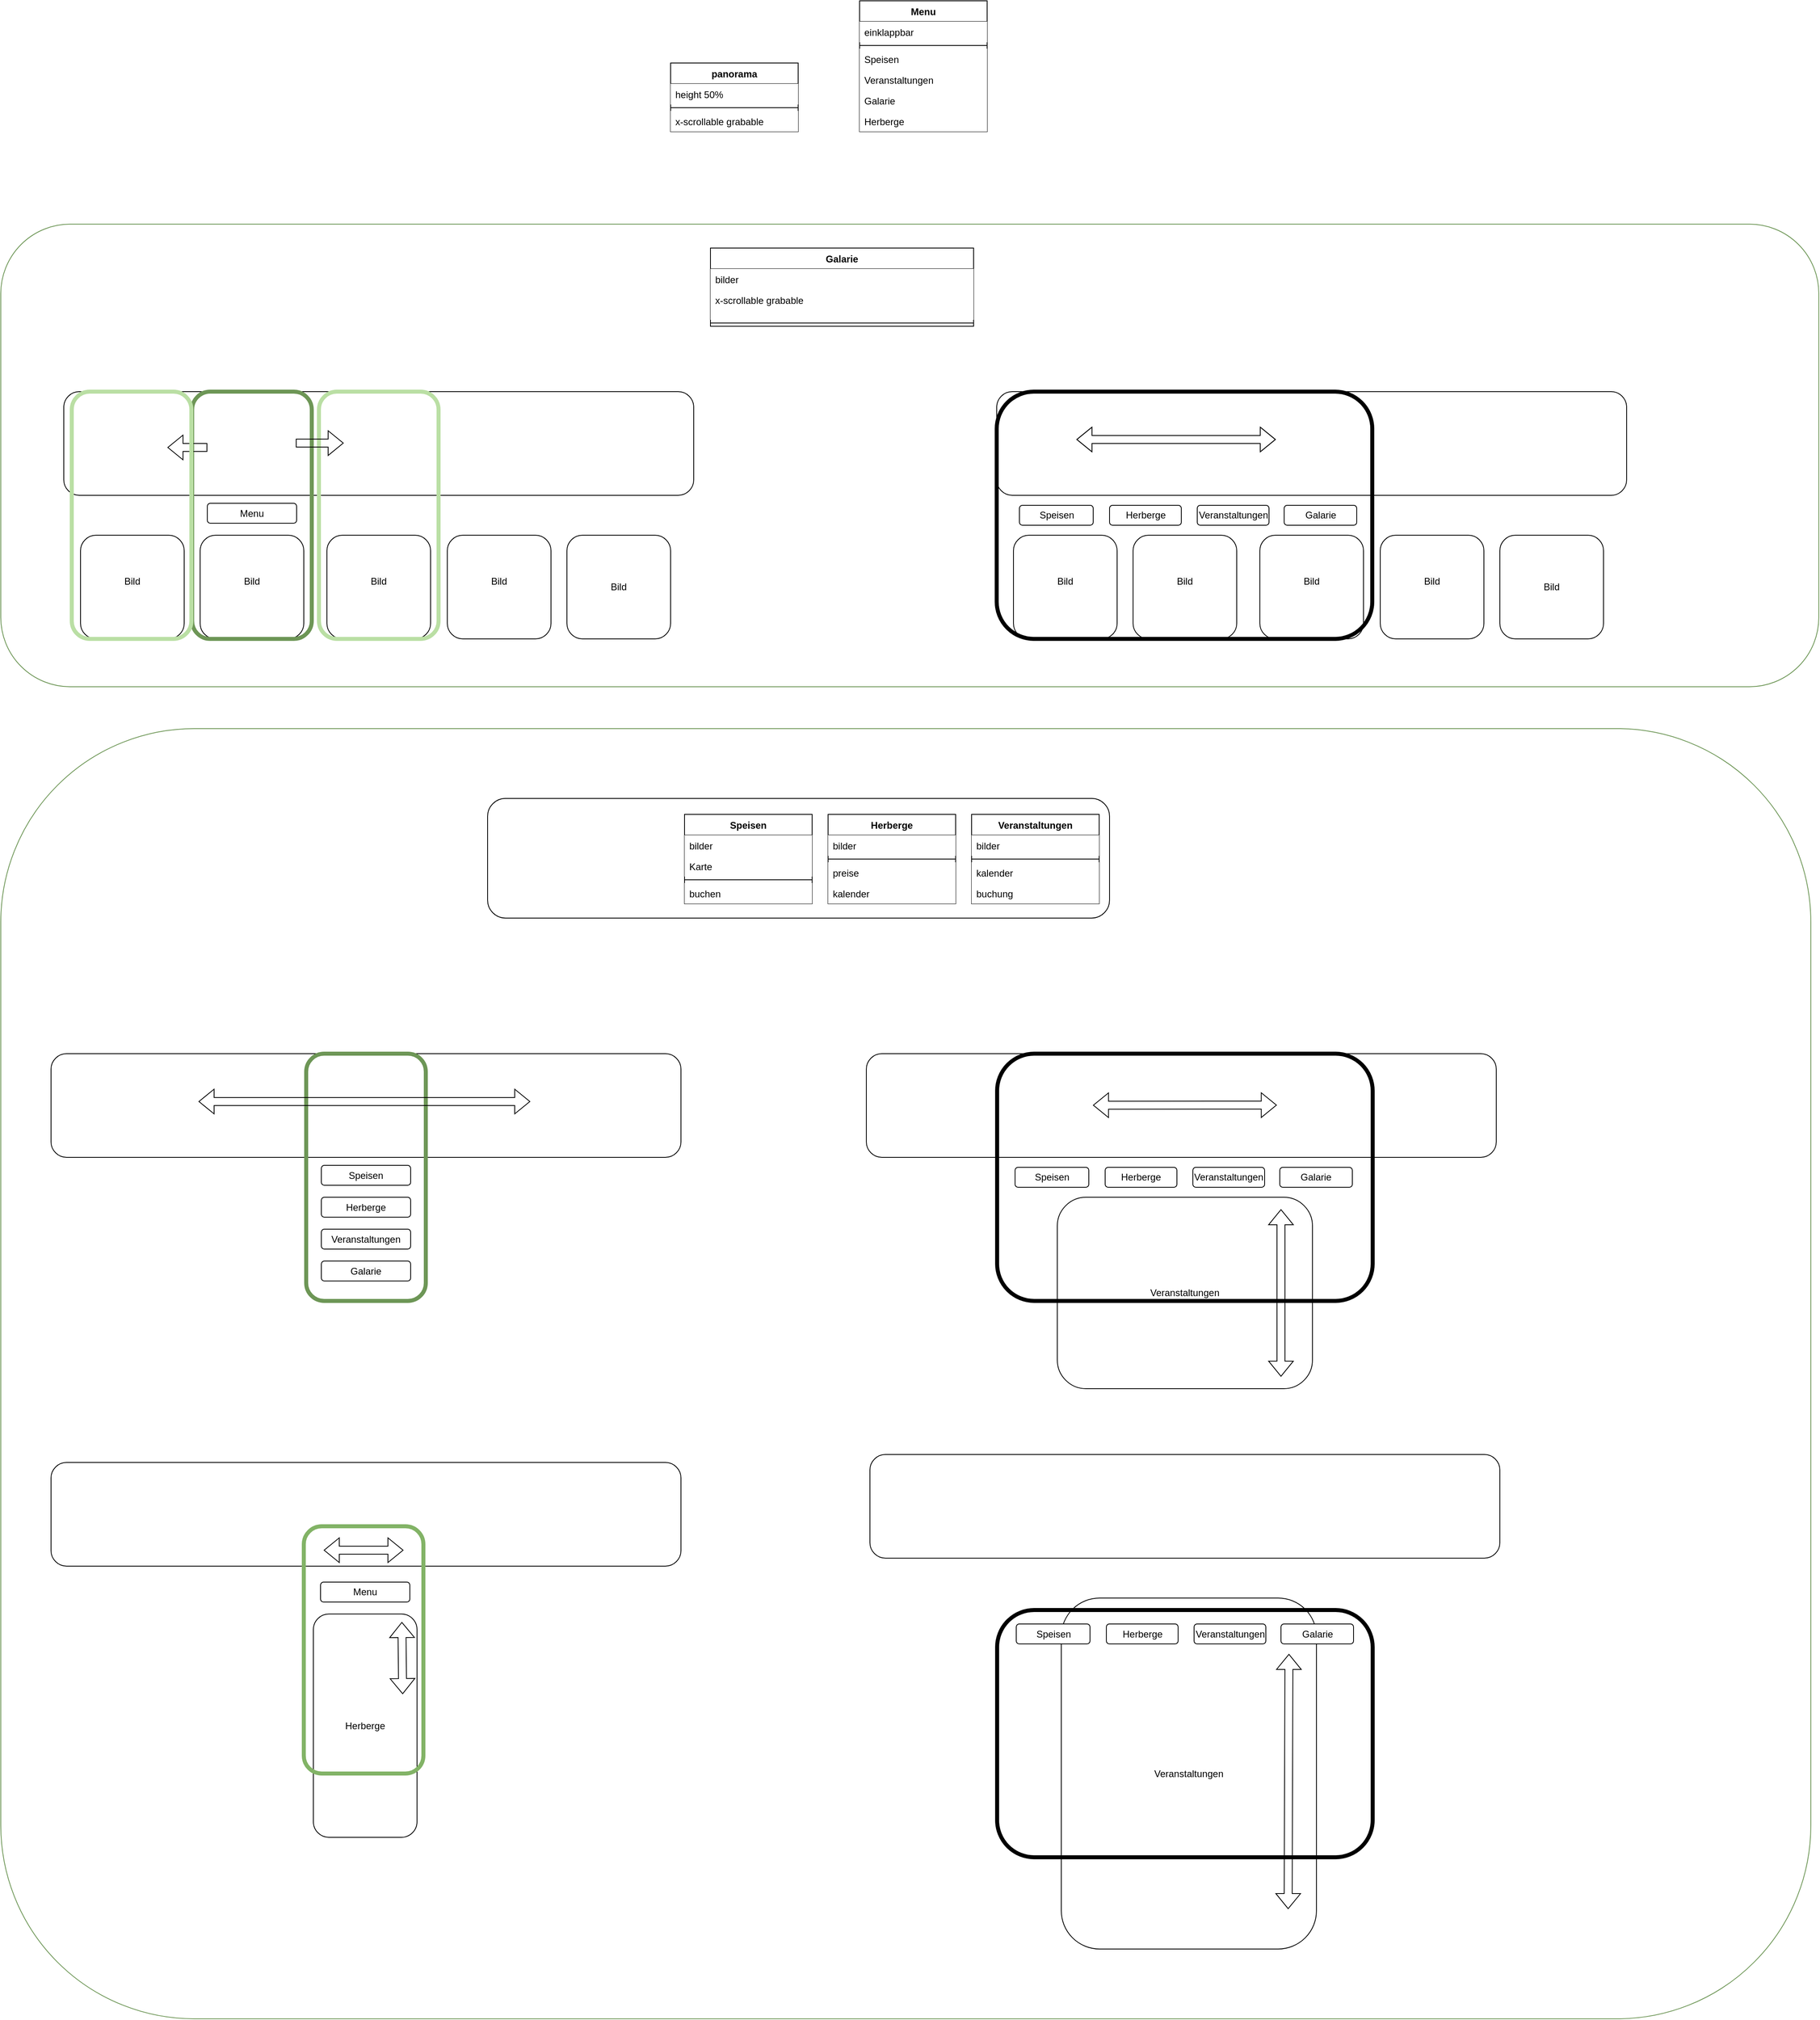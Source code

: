 <mxfile version="20.8.16" type="device"><diagram id="eGReIWWV9uJwqnz2cbTZ" name="Seite-1"><mxGraphModel dx="2985" dy="3204" grid="1" gridSize="10" guides="1" tooltips="1" connect="1" arrows="1" fold="1" page="1" pageScale="1" pageWidth="827" pageHeight="1169" math="0" shadow="0"><root><mxCell id="0"/><mxCell id="1" parent="0"/><mxCell id="hGdD5JmCjDc97YQZW-TS-127" value="" style="rounded=1;whiteSpace=wrap;html=1;labelBorderColor=none;strokeColor=#6D9656;strokeWidth=1;fillColor=default;" vertex="1" parent="1"><mxGeometry x="100" y="192.5" width="2270" height="1617.5" as="geometry"/></mxCell><mxCell id="hGdD5JmCjDc97YQZW-TS-126" value="" style="rounded=1;whiteSpace=wrap;html=1;labelBorderColor=none;strokeColor=#6D9656;strokeWidth=1;fillColor=default;" vertex="1" parent="1"><mxGeometry x="100" y="-440" width="2280" height="580" as="geometry"/></mxCell><mxCell id="hGdD5JmCjDc97YQZW-TS-98" value="" style="rounded=1;whiteSpace=wrap;html=1;labelBorderColor=none;strokeWidth=1;fillColor=default;" vertex="1" parent="1"><mxGeometry x="710.5" y="280" width="780" height="150" as="geometry"/></mxCell><mxCell id="l1ARih7Dyz8voUiukal--1" value="" style="rounded=1;whiteSpace=wrap;html=1;" parent="1" vertex="1"><mxGeometry x="163" y="600" width="790" height="130" as="geometry"/></mxCell><mxCell id="hGdD5JmCjDc97YQZW-TS-8" value="Herberge" style="rounded=1;whiteSpace=wrap;html=1;" vertex="1" parent="1"><mxGeometry x="492" y="1302.5" width="130" height="280" as="geometry"/></mxCell><mxCell id="hGdD5JmCjDc97YQZW-TS-10" value="Speisen" style="rounded=1;whiteSpace=wrap;html=1;" vertex="1" parent="1"><mxGeometry x="502" y="740" width="112" height="25" as="geometry"/></mxCell><mxCell id="hGdD5JmCjDc97YQZW-TS-11" value="Herberge" style="rounded=1;whiteSpace=wrap;html=1;" vertex="1" parent="1"><mxGeometry x="502" y="780" width="112" height="25" as="geometry"/></mxCell><mxCell id="hGdD5JmCjDc97YQZW-TS-12" value="Veranstaltungen" style="rounded=1;whiteSpace=wrap;html=1;" vertex="1" parent="1"><mxGeometry x="502" y="820" width="112" height="25" as="geometry"/></mxCell><mxCell id="hGdD5JmCjDc97YQZW-TS-13" value="&lt;span style=&quot;color: rgb(0, 0, 0); font-family: Helvetica; font-size: 12px; font-style: normal; font-variant-ligatures: normal; font-variant-caps: normal; font-weight: 400; letter-spacing: normal; orphans: 2; text-align: center; text-indent: 0px; text-transform: none; widows: 2; word-spacing: 0px; -webkit-text-stroke-width: 0px; background-color: rgb(251, 251, 251); text-decoration-thickness: initial; text-decoration-style: initial; text-decoration-color: initial; float: none; display: inline !important;&quot;&gt;Galarie&lt;/span&gt;" style="rounded=1;whiteSpace=wrap;html=1;" vertex="1" parent="1"><mxGeometry x="502" y="860" width="112" height="25" as="geometry"/></mxCell><mxCell id="hGdD5JmCjDc97YQZW-TS-14" value="Menu" style="rounded=1;whiteSpace=wrap;html=1;" vertex="1" parent="1"><mxGeometry x="501" y="1262.5" width="112" height="25" as="geometry"/></mxCell><mxCell id="hGdD5JmCjDc97YQZW-TS-18" value="" style="rounded=1;whiteSpace=wrap;html=1;" vertex="1" parent="1"><mxGeometry x="163" y="1112.5" width="790" height="130" as="geometry"/></mxCell><mxCell id="hGdD5JmCjDc97YQZW-TS-19" value="&#10;&lt;span style=&quot;color: rgb(0, 0, 0); font-family: Helvetica; font-size: 12px; font-style: normal; font-variant-ligatures: normal; font-variant-caps: normal; font-weight: 400; letter-spacing: normal; orphans: 2; text-align: center; text-indent: 0px; text-transform: none; widows: 2; word-spacing: 0px; -webkit-text-stroke-width: 0px; background-color: rgb(251, 251, 251); text-decoration-thickness: initial; text-decoration-style: initial; text-decoration-color: initial; float: none; display: inline !important;&quot;&gt;Bild&lt;/span&gt;&#10;&#10;" style="rounded=1;whiteSpace=wrap;html=1;" vertex="1" parent="1"><mxGeometry x="509" y="-50" width="130" height="130" as="geometry"/></mxCell><mxCell id="hGdD5JmCjDc97YQZW-TS-20" value="Menu" style="rounded=1;whiteSpace=wrap;html=1;" vertex="1" parent="1"><mxGeometry x="359" y="-90" width="112" height="25" as="geometry"/></mxCell><mxCell id="hGdD5JmCjDc97YQZW-TS-21" value="" style="rounded=1;whiteSpace=wrap;html=1;" vertex="1" parent="1"><mxGeometry x="179" y="-230" width="790" height="130" as="geometry"/></mxCell><mxCell id="hGdD5JmCjDc97YQZW-TS-22" value="&#10;&lt;span style=&quot;color: rgb(0, 0, 0); font-family: Helvetica; font-size: 12px; font-style: normal; font-variant-ligatures: normal; font-variant-caps: normal; font-weight: 400; letter-spacing: normal; orphans: 2; text-align: center; text-indent: 0px; text-transform: none; widows: 2; word-spacing: 0px; -webkit-text-stroke-width: 0px; background-color: rgb(251, 251, 251); text-decoration-thickness: initial; text-decoration-style: initial; text-decoration-color: initial; float: none; display: inline !important;&quot;&gt;Bild&lt;/span&gt;&#10;&#10;" style="rounded=1;whiteSpace=wrap;html=1;" vertex="1" parent="1"><mxGeometry x="200" y="-50" width="130" height="130" as="geometry"/></mxCell><mxCell id="hGdD5JmCjDc97YQZW-TS-24" value="&#10;&lt;span style=&quot;color: rgb(0, 0, 0); font-family: Helvetica; font-size: 12px; font-style: normal; font-variant-ligatures: normal; font-variant-caps: normal; font-weight: 400; letter-spacing: normal; orphans: 2; text-align: center; text-indent: 0px; text-transform: none; widows: 2; word-spacing: 0px; -webkit-text-stroke-width: 0px; background-color: rgb(251, 251, 251); text-decoration-thickness: initial; text-decoration-style: initial; text-decoration-color: initial; float: none; display: inline !important;&quot;&gt;Bild&lt;/span&gt;&#10;&#10;" style="rounded=1;whiteSpace=wrap;html=1;" vertex="1" parent="1"><mxGeometry x="350" y="-50" width="130" height="130" as="geometry"/></mxCell><mxCell id="hGdD5JmCjDc97YQZW-TS-26" value="Bild" style="rounded=1;whiteSpace=wrap;html=1;" vertex="1" parent="1"><mxGeometry x="810" y="-50" width="130" height="130" as="geometry"/></mxCell><mxCell id="hGdD5JmCjDc97YQZW-TS-28" value="&#10;&lt;span style=&quot;color: rgb(0, 0, 0); font-family: Helvetica; font-size: 12px; font-style: normal; font-variant-ligatures: normal; font-variant-caps: normal; font-weight: 400; letter-spacing: normal; orphans: 2; text-align: center; text-indent: 0px; text-transform: none; widows: 2; word-spacing: 0px; -webkit-text-stroke-width: 0px; background-color: rgb(251, 251, 251); text-decoration-thickness: initial; text-decoration-style: initial; text-decoration-color: initial; float: none; display: inline !important;&quot;&gt;Bild&lt;/span&gt;&#10;&#10;" style="rounded=1;whiteSpace=wrap;html=1;" vertex="1" parent="1"><mxGeometry x="660" y="-50" width="130" height="130" as="geometry"/></mxCell><mxCell id="hGdD5JmCjDc97YQZW-TS-31" value="" style="rounded=1;whiteSpace=wrap;html=1;fillColor=none;strokeColor=#6D9656;strokeWidth=5;" vertex="1" parent="1"><mxGeometry x="483" y="600" width="150" height="310" as="geometry"/></mxCell><mxCell id="hGdD5JmCjDc97YQZW-TS-37" value="panorama" style="swimlane;fontStyle=1;align=center;verticalAlign=top;childLayout=stackLayout;horizontal=1;startSize=26;horizontalStack=0;resizeParent=1;resizeParentMax=0;resizeLast=0;collapsible=1;marginBottom=0;strokeWidth=1;fillColor=default;" vertex="1" parent="1"><mxGeometry x="940" y="-642" width="160" height="86" as="geometry"/></mxCell><mxCell id="hGdD5JmCjDc97YQZW-TS-38" value="height 50%" style="text;strokeColor=none;fillColor=default;align=left;verticalAlign=top;spacingLeft=4;spacingRight=4;overflow=hidden;rotatable=0;points=[[0,0.5],[1,0.5]];portConstraint=eastwest;" vertex="1" parent="hGdD5JmCjDc97YQZW-TS-37"><mxGeometry y="26" width="160" height="26" as="geometry"/></mxCell><mxCell id="hGdD5JmCjDc97YQZW-TS-39" value="" style="line;strokeWidth=1;fillColor=default;align=left;verticalAlign=middle;spacingTop=-1;spacingLeft=3;spacingRight=3;rotatable=0;labelPosition=right;points=[];portConstraint=eastwest;strokeColor=inherit;" vertex="1" parent="hGdD5JmCjDc97YQZW-TS-37"><mxGeometry y="52" width="160" height="8" as="geometry"/></mxCell><mxCell id="hGdD5JmCjDc97YQZW-TS-40" value="x-scrollable grabable" style="text;strokeColor=none;fillColor=default;align=left;verticalAlign=top;spacingLeft=4;spacingRight=4;overflow=hidden;rotatable=0;points=[[0,0.5],[1,0.5]];portConstraint=eastwest;" vertex="1" parent="hGdD5JmCjDc97YQZW-TS-37"><mxGeometry y="60" width="160" height="26" as="geometry"/></mxCell><mxCell id="hGdD5JmCjDc97YQZW-TS-41" value="Menu" style="swimlane;fontStyle=1;align=center;verticalAlign=top;childLayout=stackLayout;horizontal=1;startSize=26;horizontalStack=0;resizeParent=1;resizeParentMax=0;resizeLast=0;collapsible=1;marginBottom=0;strokeWidth=1;fillColor=default;" vertex="1" parent="1"><mxGeometry x="1177" y="-720" width="160" height="164" as="geometry"/></mxCell><mxCell id="hGdD5JmCjDc97YQZW-TS-42" value="einklappbar" style="text;strokeColor=none;fillColor=default;align=left;verticalAlign=top;spacingLeft=4;spacingRight=4;overflow=hidden;rotatable=0;points=[[0,0.5],[1,0.5]];portConstraint=eastwest;" vertex="1" parent="hGdD5JmCjDc97YQZW-TS-41"><mxGeometry y="26" width="160" height="26" as="geometry"/></mxCell><mxCell id="hGdD5JmCjDc97YQZW-TS-43" value="" style="line;strokeWidth=1;fillColor=default;align=left;verticalAlign=middle;spacingTop=-1;spacingLeft=3;spacingRight=3;rotatable=0;labelPosition=right;points=[];portConstraint=eastwest;strokeColor=inherit;" vertex="1" parent="hGdD5JmCjDc97YQZW-TS-41"><mxGeometry y="52" width="160" height="8" as="geometry"/></mxCell><mxCell id="hGdD5JmCjDc97YQZW-TS-70" value="Speisen" style="text;strokeColor=none;fillColor=default;align=left;verticalAlign=top;spacingLeft=4;spacingRight=4;overflow=hidden;rotatable=0;points=[[0,0.5],[1,0.5]];portConstraint=eastwest;" vertex="1" parent="hGdD5JmCjDc97YQZW-TS-41"><mxGeometry y="60" width="160" height="26" as="geometry"/></mxCell><mxCell id="hGdD5JmCjDc97YQZW-TS-44" value="Veranstaltungen" style="text;strokeColor=none;fillColor=default;align=left;verticalAlign=top;spacingLeft=4;spacingRight=4;overflow=hidden;rotatable=0;points=[[0,0.5],[1,0.5]];portConstraint=eastwest;" vertex="1" parent="hGdD5JmCjDc97YQZW-TS-41"><mxGeometry y="86" width="160" height="26" as="geometry"/></mxCell><mxCell id="hGdD5JmCjDc97YQZW-TS-48" value="Galarie" style="text;strokeColor=none;fillColor=default;align=left;verticalAlign=top;spacingLeft=4;spacingRight=4;overflow=hidden;rotatable=0;points=[[0,0.5],[1,0.5]];portConstraint=eastwest;" vertex="1" parent="hGdD5JmCjDc97YQZW-TS-41"><mxGeometry y="112" width="160" height="26" as="geometry"/></mxCell><mxCell id="hGdD5JmCjDc97YQZW-TS-49" value="Herberge" style="text;strokeColor=none;fillColor=default;align=left;verticalAlign=top;spacingLeft=4;spacingRight=4;overflow=hidden;rotatable=0;points=[[0,0.5],[1,0.5]];portConstraint=eastwest;" vertex="1" parent="hGdD5JmCjDc97YQZW-TS-41"><mxGeometry y="138" width="160" height="26" as="geometry"/></mxCell><mxCell id="hGdD5JmCjDc97YQZW-TS-50" value="Speisen" style="swimlane;fontStyle=1;align=center;verticalAlign=top;childLayout=stackLayout;horizontal=1;startSize=26;horizontalStack=0;resizeParent=1;resizeParentMax=0;resizeLast=0;collapsible=1;marginBottom=0;strokeWidth=1;fillColor=default;" vertex="1" parent="1"><mxGeometry x="957.5" y="300" width="160" height="112" as="geometry"/></mxCell><mxCell id="hGdD5JmCjDc97YQZW-TS-55" value="bilder" style="text;strokeColor=none;fillColor=default;align=left;verticalAlign=top;spacingLeft=4;spacingRight=4;overflow=hidden;rotatable=0;points=[[0,0.5],[1,0.5]];portConstraint=eastwest;labelBorderColor=none;" vertex="1" parent="hGdD5JmCjDc97YQZW-TS-50"><mxGeometry y="26" width="160" height="26" as="geometry"/></mxCell><mxCell id="hGdD5JmCjDc97YQZW-TS-51" value="Karte" style="text;strokeColor=none;fillColor=default;align=left;verticalAlign=top;spacingLeft=4;spacingRight=4;overflow=hidden;rotatable=0;points=[[0,0.5],[1,0.5]];portConstraint=eastwest;" vertex="1" parent="hGdD5JmCjDc97YQZW-TS-50"><mxGeometry y="52" width="160" height="26" as="geometry"/></mxCell><mxCell id="hGdD5JmCjDc97YQZW-TS-52" value="" style="line;strokeWidth=1;fillColor=default;align=left;verticalAlign=middle;spacingTop=-1;spacingLeft=3;spacingRight=3;rotatable=0;labelPosition=right;points=[];portConstraint=eastwest;strokeColor=inherit;" vertex="1" parent="hGdD5JmCjDc97YQZW-TS-50"><mxGeometry y="78" width="160" height="8" as="geometry"/></mxCell><mxCell id="hGdD5JmCjDc97YQZW-TS-53" value="buchen" style="text;strokeColor=none;fillColor=default;align=left;verticalAlign=top;spacingLeft=4;spacingRight=4;overflow=hidden;rotatable=0;points=[[0,0.5],[1,0.5]];portConstraint=eastwest;" vertex="1" parent="hGdD5JmCjDc97YQZW-TS-50"><mxGeometry y="86" width="160" height="26" as="geometry"/></mxCell><mxCell id="hGdD5JmCjDc97YQZW-TS-56" value="Herberge" style="swimlane;fontStyle=1;align=center;verticalAlign=top;childLayout=stackLayout;horizontal=1;startSize=26;horizontalStack=0;resizeParent=1;resizeParentMax=0;resizeLast=0;collapsible=1;marginBottom=0;labelBorderColor=none;strokeWidth=1;fillColor=default;" vertex="1" parent="1"><mxGeometry x="1137.5" y="300" width="160" height="112" as="geometry"/></mxCell><mxCell id="hGdD5JmCjDc97YQZW-TS-57" value="bilder" style="text;strokeColor=none;fillColor=default;align=left;verticalAlign=top;spacingLeft=4;spacingRight=4;overflow=hidden;rotatable=0;points=[[0,0.5],[1,0.5]];portConstraint=eastwest;" vertex="1" parent="hGdD5JmCjDc97YQZW-TS-56"><mxGeometry y="26" width="160" height="26" as="geometry"/></mxCell><mxCell id="hGdD5JmCjDc97YQZW-TS-58" value="" style="line;strokeWidth=1;fillColor=default;align=left;verticalAlign=middle;spacingTop=-1;spacingLeft=3;spacingRight=3;rotatable=0;labelPosition=right;points=[];portConstraint=eastwest;strokeColor=inherit;labelBorderColor=none;" vertex="1" parent="hGdD5JmCjDc97YQZW-TS-56"><mxGeometry y="52" width="160" height="8" as="geometry"/></mxCell><mxCell id="hGdD5JmCjDc97YQZW-TS-72" value="preise" style="text;strokeColor=none;fillColor=default;align=left;verticalAlign=top;spacingLeft=4;spacingRight=4;overflow=hidden;rotatable=0;points=[[0,0.5],[1,0.5]];portConstraint=eastwest;" vertex="1" parent="hGdD5JmCjDc97YQZW-TS-56"><mxGeometry y="60" width="160" height="26" as="geometry"/></mxCell><mxCell id="hGdD5JmCjDc97YQZW-TS-59" value="kalender" style="text;strokeColor=none;fillColor=default;align=left;verticalAlign=top;spacingLeft=4;spacingRight=4;overflow=hidden;rotatable=0;points=[[0,0.5],[1,0.5]];portConstraint=eastwest;" vertex="1" parent="hGdD5JmCjDc97YQZW-TS-56"><mxGeometry y="86" width="160" height="26" as="geometry"/></mxCell><mxCell id="hGdD5JmCjDc97YQZW-TS-60" value="Veranstaltungen" style="swimlane;fontStyle=1;align=center;verticalAlign=top;childLayout=stackLayout;horizontal=1;startSize=26;horizontalStack=0;resizeParent=1;resizeParentMax=0;resizeLast=0;collapsible=1;marginBottom=0;labelBorderColor=none;strokeWidth=1;fillColor=default;" vertex="1" parent="1"><mxGeometry x="1317.5" y="300" width="160" height="112" as="geometry"/></mxCell><mxCell id="hGdD5JmCjDc97YQZW-TS-61" value="bilder" style="text;strokeColor=none;fillColor=default;align=left;verticalAlign=top;spacingLeft=4;spacingRight=4;overflow=hidden;rotatable=0;points=[[0,0.5],[1,0.5]];portConstraint=eastwest;" vertex="1" parent="hGdD5JmCjDc97YQZW-TS-60"><mxGeometry y="26" width="160" height="26" as="geometry"/></mxCell><mxCell id="hGdD5JmCjDc97YQZW-TS-62" value="" style="line;strokeWidth=1;fillColor=default;align=left;verticalAlign=middle;spacingTop=-1;spacingLeft=3;spacingRight=3;rotatable=0;labelPosition=right;points=[];portConstraint=eastwest;strokeColor=inherit;labelBorderColor=none;" vertex="1" parent="hGdD5JmCjDc97YQZW-TS-60"><mxGeometry y="52" width="160" height="8" as="geometry"/></mxCell><mxCell id="hGdD5JmCjDc97YQZW-TS-63" value="kalender" style="text;strokeColor=none;fillColor=default;align=left;verticalAlign=top;spacingLeft=4;spacingRight=4;overflow=hidden;rotatable=0;points=[[0,0.5],[1,0.5]];portConstraint=eastwest;" vertex="1" parent="hGdD5JmCjDc97YQZW-TS-60"><mxGeometry y="60" width="160" height="26" as="geometry"/></mxCell><mxCell id="hGdD5JmCjDc97YQZW-TS-73" value="buchung" style="text;strokeColor=none;fillColor=default;align=left;verticalAlign=top;spacingLeft=4;spacingRight=4;overflow=hidden;rotatable=0;points=[[0,0.5],[1,0.5]];portConstraint=eastwest;" vertex="1" parent="hGdD5JmCjDc97YQZW-TS-60"><mxGeometry y="86" width="160" height="26" as="geometry"/></mxCell><mxCell id="hGdD5JmCjDc97YQZW-TS-74" value="&#10;&lt;span style=&quot;color: rgb(0, 0, 0); font-family: Helvetica; font-size: 12px; font-style: normal; font-variant-ligatures: normal; font-variant-caps: normal; font-weight: 400; letter-spacing: normal; orphans: 2; text-align: center; text-indent: 0px; text-transform: none; widows: 2; word-spacing: 0px; -webkit-text-stroke-width: 0px; background-color: rgb(251, 251, 251); text-decoration-thickness: initial; text-decoration-style: initial; text-decoration-color: initial; float: none; display: inline !important;&quot;&gt;Bild&lt;/span&gt;&#10;&#10;" style="rounded=1;whiteSpace=wrap;html=1;" vertex="1" parent="1"><mxGeometry x="1679" y="-50" width="130" height="130" as="geometry"/></mxCell><mxCell id="hGdD5JmCjDc97YQZW-TS-76" value="" style="rounded=1;whiteSpace=wrap;html=1;" vertex="1" parent="1"><mxGeometry x="1349" y="-230" width="790" height="130" as="geometry"/></mxCell><mxCell id="hGdD5JmCjDc97YQZW-TS-77" value="&#10;&lt;span style=&quot;color: rgb(0, 0, 0); font-family: Helvetica; font-size: 12px; font-style: normal; font-variant-ligatures: normal; font-variant-caps: normal; font-weight: 400; letter-spacing: normal; orphans: 2; text-align: center; text-indent: 0px; text-transform: none; widows: 2; word-spacing: 0px; -webkit-text-stroke-width: 0px; background-color: rgb(251, 251, 251); text-decoration-thickness: initial; text-decoration-style: initial; text-decoration-color: initial; float: none; display: inline !important;&quot;&gt;Bild&lt;/span&gt;&#10;&#10;" style="rounded=1;whiteSpace=wrap;html=1;" vertex="1" parent="1"><mxGeometry x="1370" y="-50" width="130" height="130" as="geometry"/></mxCell><mxCell id="hGdD5JmCjDc97YQZW-TS-78" value="&#10;&lt;span style=&quot;color: rgb(0, 0, 0); font-family: Helvetica; font-size: 12px; font-style: normal; font-variant-ligatures: normal; font-variant-caps: normal; font-weight: 400; letter-spacing: normal; orphans: 2; text-align: center; text-indent: 0px; text-transform: none; widows: 2; word-spacing: 0px; -webkit-text-stroke-width: 0px; background-color: rgb(251, 251, 251); text-decoration-thickness: initial; text-decoration-style: initial; text-decoration-color: initial; float: none; display: inline !important;&quot;&gt;Bild&lt;/span&gt;&#10;&#10;" style="rounded=1;whiteSpace=wrap;html=1;" vertex="1" parent="1"><mxGeometry x="1520" y="-50" width="130" height="130" as="geometry"/></mxCell><mxCell id="hGdD5JmCjDc97YQZW-TS-79" value="Bild" style="rounded=1;whiteSpace=wrap;html=1;" vertex="1" parent="1"><mxGeometry x="1980" y="-50" width="130" height="130" as="geometry"/></mxCell><mxCell id="hGdD5JmCjDc97YQZW-TS-80" value="&#10;&lt;span style=&quot;color: rgb(0, 0, 0); font-family: Helvetica; font-size: 12px; font-style: normal; font-variant-ligatures: normal; font-variant-caps: normal; font-weight: 400; letter-spacing: normal; orphans: 2; text-align: center; text-indent: 0px; text-transform: none; widows: 2; word-spacing: 0px; -webkit-text-stroke-width: 0px; background-color: rgb(251, 251, 251); text-decoration-thickness: initial; text-decoration-style: initial; text-decoration-color: initial; float: none; display: inline !important;&quot;&gt;Bild&lt;/span&gt;&#10;&#10;" style="rounded=1;whiteSpace=wrap;html=1;" vertex="1" parent="1"><mxGeometry x="1830" y="-50" width="130" height="130" as="geometry"/></mxCell><mxCell id="hGdD5JmCjDc97YQZW-TS-82" value="" style="rounded=1;whiteSpace=wrap;html=1;" vertex="1" parent="1"><mxGeometry x="1185.5" y="600" width="790" height="130" as="geometry"/></mxCell><mxCell id="hGdD5JmCjDc97YQZW-TS-83" value="Veranstaltungen" style="rounded=1;whiteSpace=wrap;html=1;" vertex="1" parent="1"><mxGeometry x="1425" y="780" width="320" height="240" as="geometry"/></mxCell><mxCell id="hGdD5JmCjDc97YQZW-TS-84" value="Speisen" style="rounded=1;whiteSpace=wrap;html=1;" vertex="1" parent="1"><mxGeometry x="1372" y="742.5" width="92.5" height="25" as="geometry"/></mxCell><mxCell id="hGdD5JmCjDc97YQZW-TS-85" value="Herberge" style="rounded=1;whiteSpace=wrap;html=1;" vertex="1" parent="1"><mxGeometry x="1485" y="742.5" width="90" height="25" as="geometry"/></mxCell><mxCell id="hGdD5JmCjDc97YQZW-TS-86" value="Veranstaltungen" style="rounded=1;whiteSpace=wrap;html=1;" vertex="1" parent="1"><mxGeometry x="1595" y="742.5" width="90" height="25" as="geometry"/></mxCell><mxCell id="hGdD5JmCjDc97YQZW-TS-87" value="&lt;span style=&quot;color: rgb(0, 0, 0); font-family: Helvetica; font-size: 12px; font-style: normal; font-variant-ligatures: normal; font-variant-caps: normal; font-weight: 400; letter-spacing: normal; orphans: 2; text-align: center; text-indent: 0px; text-transform: none; widows: 2; word-spacing: 0px; -webkit-text-stroke-width: 0px; background-color: rgb(251, 251, 251); text-decoration-thickness: initial; text-decoration-style: initial; text-decoration-color: initial; float: none; display: inline !important;&quot;&gt;Galarie&lt;/span&gt;" style="rounded=1;whiteSpace=wrap;html=1;" vertex="1" parent="1"><mxGeometry x="1704" y="742.5" width="91" height="25" as="geometry"/></mxCell><mxCell id="hGdD5JmCjDc97YQZW-TS-91" value="" style="rounded=1;whiteSpace=wrap;html=1;" vertex="1" parent="1"><mxGeometry x="1190" y="1102.5" width="790" height="130" as="geometry"/></mxCell><mxCell id="hGdD5JmCjDc97YQZW-TS-92" value="Veranstaltungen" style="rounded=1;whiteSpace=wrap;html=1;" vertex="1" parent="1"><mxGeometry x="1430" y="1282.5" width="320" height="440" as="geometry"/></mxCell><mxCell id="hGdD5JmCjDc97YQZW-TS-103" value="Speisen" style="rounded=1;whiteSpace=wrap;html=1;" vertex="1" parent="1"><mxGeometry x="1377.5" y="-87.5" width="92.5" height="25" as="geometry"/></mxCell><mxCell id="hGdD5JmCjDc97YQZW-TS-104" value="Herberge" style="rounded=1;whiteSpace=wrap;html=1;" vertex="1" parent="1"><mxGeometry x="1490.5" y="-87.5" width="90" height="25" as="geometry"/></mxCell><mxCell id="hGdD5JmCjDc97YQZW-TS-105" value="Veranstaltungen" style="rounded=1;whiteSpace=wrap;html=1;" vertex="1" parent="1"><mxGeometry x="1600.5" y="-87.5" width="90" height="25" as="geometry"/></mxCell><mxCell id="hGdD5JmCjDc97YQZW-TS-106" value="&lt;span style=&quot;color: rgb(0, 0, 0); font-family: Helvetica; font-size: 12px; font-style: normal; font-variant-ligatures: normal; font-variant-caps: normal; font-weight: 400; letter-spacing: normal; orphans: 2; text-align: center; text-indent: 0px; text-transform: none; widows: 2; word-spacing: 0px; -webkit-text-stroke-width: 0px; background-color: rgb(251, 251, 251); text-decoration-thickness: initial; text-decoration-style: initial; text-decoration-color: initial; float: none; display: inline !important;&quot;&gt;Galarie&lt;/span&gt;" style="rounded=1;whiteSpace=wrap;html=1;" vertex="1" parent="1"><mxGeometry x="1709.5" y="-87.5" width="91" height="25" as="geometry"/></mxCell><mxCell id="hGdD5JmCjDc97YQZW-TS-33" value="" style="rounded=1;whiteSpace=wrap;html=1;strokeWidth=5;fillColor=none;" vertex="1" parent="1"><mxGeometry x="1349" y="-230" width="471" height="310" as="geometry"/></mxCell><mxCell id="hGdD5JmCjDc97YQZW-TS-107" value="" style="shape=flexArrow;endArrow=classic;startArrow=classic;html=1;rounded=0;" edge="1" parent="1"><mxGeometry width="100" height="100" relative="1" as="geometry"><mxPoint x="1449" y="-170" as="sourcePoint"/><mxPoint x="1699" y="-170" as="targetPoint"/><Array as="points"><mxPoint x="1499" y="-170"/></Array></mxGeometry></mxCell><mxCell id="hGdD5JmCjDc97YQZW-TS-108" value="" style="shape=flexArrow;endArrow=classic;startArrow=classic;html=1;rounded=0;entryX=0.743;entryY=0.161;entryDx=0;entryDy=0;entryPerimeter=0;" edge="1" parent="1"><mxGeometry width="100" height="100" relative="1" as="geometry"><mxPoint x="1469.72" y="664.63" as="sourcePoint"/><mxPoint x="1700.283" y="664.52" as="targetPoint"/></mxGeometry></mxCell><mxCell id="hGdD5JmCjDc97YQZW-TS-109" value="" style="shape=flexArrow;endArrow=classic;startArrow=classic;html=1;rounded=0;" edge="1" parent="1"><mxGeometry width="100" height="100" relative="1" as="geometry"><mxPoint x="1705.5" y="1005" as="sourcePoint"/><mxPoint x="1705.5" y="795" as="targetPoint"/></mxGeometry></mxCell><mxCell id="hGdD5JmCjDc97YQZW-TS-110" value="" style="shape=flexArrow;endArrow=classic;startArrow=classic;html=1;rounded=0;" edge="1" parent="1"><mxGeometry width="100" height="100" relative="1" as="geometry"><mxPoint x="764" y="660" as="sourcePoint"/><mxPoint x="348" y="660" as="targetPoint"/></mxGeometry></mxCell><mxCell id="hGdD5JmCjDc97YQZW-TS-32" value="" style="rounded=1;whiteSpace=wrap;html=1;fillColor=none;strokeColor=#82b366;strokeWidth=5;" vertex="1" parent="1"><mxGeometry x="480" y="1192.5" width="150" height="310" as="geometry"/></mxCell><mxCell id="hGdD5JmCjDc97YQZW-TS-113" value="" style="shape=flexArrow;endArrow=classic;startArrow=classic;html=1;rounded=0;" edge="1" parent="1"><mxGeometry width="100" height="100" relative="1" as="geometry"><mxPoint x="505" y="1222.5" as="sourcePoint"/><mxPoint x="605" y="1222.5" as="targetPoint"/></mxGeometry></mxCell><mxCell id="hGdD5JmCjDc97YQZW-TS-114" value="" style="shape=flexArrow;endArrow=classic;startArrow=classic;html=1;rounded=0;" edge="1" parent="1"><mxGeometry width="100" height="100" relative="1" as="geometry"><mxPoint x="603" y="1312.5" as="sourcePoint"/><mxPoint x="604" y="1402.98" as="targetPoint"/></mxGeometry></mxCell><mxCell id="hGdD5JmCjDc97YQZW-TS-115" value="" style="rounded=1;whiteSpace=wrap;html=1;fillColor=none;strokeColor=#badfa4;strokeWidth=5;" vertex="1" parent="1"><mxGeometry x="499" y="-230" width="150" height="310" as="geometry"/></mxCell><mxCell id="hGdD5JmCjDc97YQZW-TS-30" value="" style="rounded=1;whiteSpace=wrap;html=1;fillColor=none;strokeColor=#6D9656;strokeWidth=5;" vertex="1" parent="1"><mxGeometry x="340" y="-230" width="150" height="310" as="geometry"/></mxCell><mxCell id="hGdD5JmCjDc97YQZW-TS-119" value="" style="shape=flexArrow;endArrow=classic;html=1;rounded=0;" edge="1" parent="1"><mxGeometry width="50" height="50" relative="1" as="geometry"><mxPoint x="359" y="-160" as="sourcePoint"/><mxPoint x="309" y="-160" as="targetPoint"/></mxGeometry></mxCell><mxCell id="hGdD5JmCjDc97YQZW-TS-120" value="" style="shape=flexArrow;endArrow=classic;html=1;rounded=0;" edge="1" parent="1"><mxGeometry width="50" height="50" relative="1" as="geometry"><mxPoint x="470" y="-165.48" as="sourcePoint"/><mxPoint x="530" y="-165.48" as="targetPoint"/></mxGeometry></mxCell><mxCell id="hGdD5JmCjDc97YQZW-TS-118" value="" style="rounded=1;whiteSpace=wrap;html=1;fillColor=none;strokeColor=#badfa4;strokeWidth=5;" vertex="1" parent="1"><mxGeometry x="189" y="-230" width="150" height="310" as="geometry"/></mxCell><mxCell id="hGdD5JmCjDc97YQZW-TS-121" value="" style="shape=flexArrow;endArrow=classic;startArrow=classic;html=1;rounded=0;" edge="1" parent="1"><mxGeometry width="100" height="100" relative="1" as="geometry"><mxPoint x="1714.5" y="1672.5" as="sourcePoint"/><mxPoint x="1715.5" y="1352.5" as="targetPoint"/></mxGeometry></mxCell><mxCell id="hGdD5JmCjDc97YQZW-TS-122" value="Speisen" style="rounded=1;whiteSpace=wrap;html=1;" vertex="1" parent="1"><mxGeometry x="1373.5" y="1315" width="92.5" height="25" as="geometry"/></mxCell><mxCell id="hGdD5JmCjDc97YQZW-TS-123" value="Herberge" style="rounded=1;whiteSpace=wrap;html=1;" vertex="1" parent="1"><mxGeometry x="1486.5" y="1315" width="90" height="25" as="geometry"/></mxCell><mxCell id="hGdD5JmCjDc97YQZW-TS-124" value="Veranstaltungen" style="rounded=1;whiteSpace=wrap;html=1;" vertex="1" parent="1"><mxGeometry x="1596.5" y="1315" width="90" height="25" as="geometry"/></mxCell><mxCell id="hGdD5JmCjDc97YQZW-TS-125" value="&lt;span style=&quot;color: rgb(0, 0, 0); font-family: Helvetica; font-size: 12px; font-style: normal; font-variant-ligatures: normal; font-variant-caps: normal; font-weight: 400; letter-spacing: normal; orphans: 2; text-align: center; text-indent: 0px; text-transform: none; widows: 2; word-spacing: 0px; -webkit-text-stroke-width: 0px; background-color: rgb(251, 251, 251); text-decoration-thickness: initial; text-decoration-style: initial; text-decoration-color: initial; float: none; display: inline !important;&quot;&gt;Galarie&lt;/span&gt;" style="rounded=1;whiteSpace=wrap;html=1;" vertex="1" parent="1"><mxGeometry x="1705.5" y="1315" width="91" height="25" as="geometry"/></mxCell><mxCell id="hGdD5JmCjDc97YQZW-TS-97" value="" style="rounded=1;whiteSpace=wrap;html=1;strokeWidth=5;fillColor=none;" vertex="1" parent="1"><mxGeometry x="1349.5" y="1297.5" width="471" height="310" as="geometry"/></mxCell><mxCell id="hGdD5JmCjDc97YQZW-TS-89" value="" style="rounded=1;whiteSpace=wrap;html=1;strokeWidth=5;fillColor=none;" vertex="1" parent="1"><mxGeometry x="1349.5" y="600" width="471" height="310" as="geometry"/></mxCell><mxCell id="hGdD5JmCjDc97YQZW-TS-64" value="Galarie" style="swimlane;fontStyle=1;align=center;verticalAlign=top;childLayout=stackLayout;horizontal=1;startSize=26;horizontalStack=0;resizeParent=1;resizeParentMax=0;resizeLast=0;collapsible=1;marginBottom=0;labelBorderColor=none;strokeWidth=1;fillColor=default;" vertex="1" parent="1"><mxGeometry x="990" y="-410" width="330" height="98" as="geometry"/></mxCell><mxCell id="hGdD5JmCjDc97YQZW-TS-65" value="bilder" style="text;strokeColor=none;fillColor=default;align=left;verticalAlign=top;spacingLeft=4;spacingRight=4;overflow=hidden;rotatable=0;points=[[0,0.5],[1,0.5]];portConstraint=eastwest;" vertex="1" parent="hGdD5JmCjDc97YQZW-TS-64"><mxGeometry y="26" width="330" height="26" as="geometry"/></mxCell><mxCell id="hGdD5JmCjDc97YQZW-TS-68" value="x-scrollable grabable" style="text;strokeColor=none;fillColor=default;align=left;verticalAlign=top;spacingLeft=4;spacingRight=4;overflow=hidden;rotatable=0;points=[[0,0.5],[1,0.5]];portConstraint=eastwest;" vertex="1" parent="hGdD5JmCjDc97YQZW-TS-64"><mxGeometry y="52" width="330" height="38" as="geometry"/></mxCell><mxCell id="hGdD5JmCjDc97YQZW-TS-66" value="" style="line;strokeWidth=1;fillColor=default;align=left;verticalAlign=middle;spacingTop=-1;spacingLeft=3;spacingRight=3;rotatable=0;labelPosition=right;points=[];portConstraint=eastwest;strokeColor=inherit;labelBorderColor=none;" vertex="1" parent="hGdD5JmCjDc97YQZW-TS-64"><mxGeometry y="90" width="330" height="8" as="geometry"/></mxCell></root></mxGraphModel></diagram></mxfile>